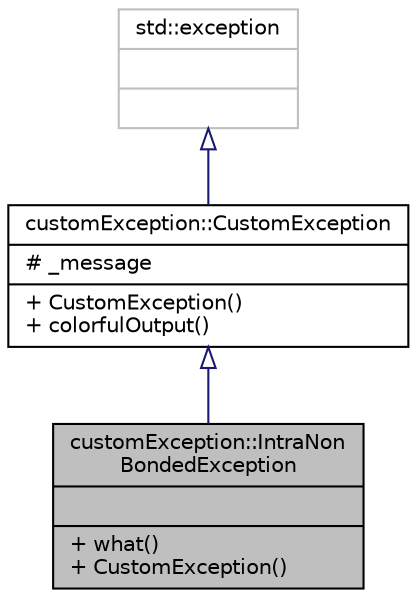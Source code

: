 digraph "customException::IntraNonBondedException"
{
 // LATEX_PDF_SIZE
  edge [fontname="Helvetica",fontsize="10",labelfontname="Helvetica",labelfontsize="10"];
  node [fontname="Helvetica",fontsize="10",shape=record];
  Node1 [label="{customException::IntraNon\lBondedException\n||+ what()\l+ CustomException()\l}",height=0.2,width=0.4,color="black", fillcolor="grey75", style="filled", fontcolor="black",tooltip="Exception for intra non bonded errors."];
  Node2 -> Node1 [dir="back",color="midnightblue",fontsize="10",style="solid",arrowtail="onormal",fontname="Helvetica"];
  Node2 [label="{customException::CustomException\n|# _message\l|+ CustomException()\l+ colorfulOutput()\l}",height=0.2,width=0.4,color="black", fillcolor="white", style="filled",URL="$classcustomException_1_1CustomException.html",tooltip="Custom exception base class."];
  Node3 -> Node2 [dir="back",color="midnightblue",fontsize="10",style="solid",arrowtail="onormal",fontname="Helvetica"];
  Node3 [label="{std::exception\n||}",height=0.2,width=0.4,color="grey75", fillcolor="white", style="filled",tooltip=" "];
}
